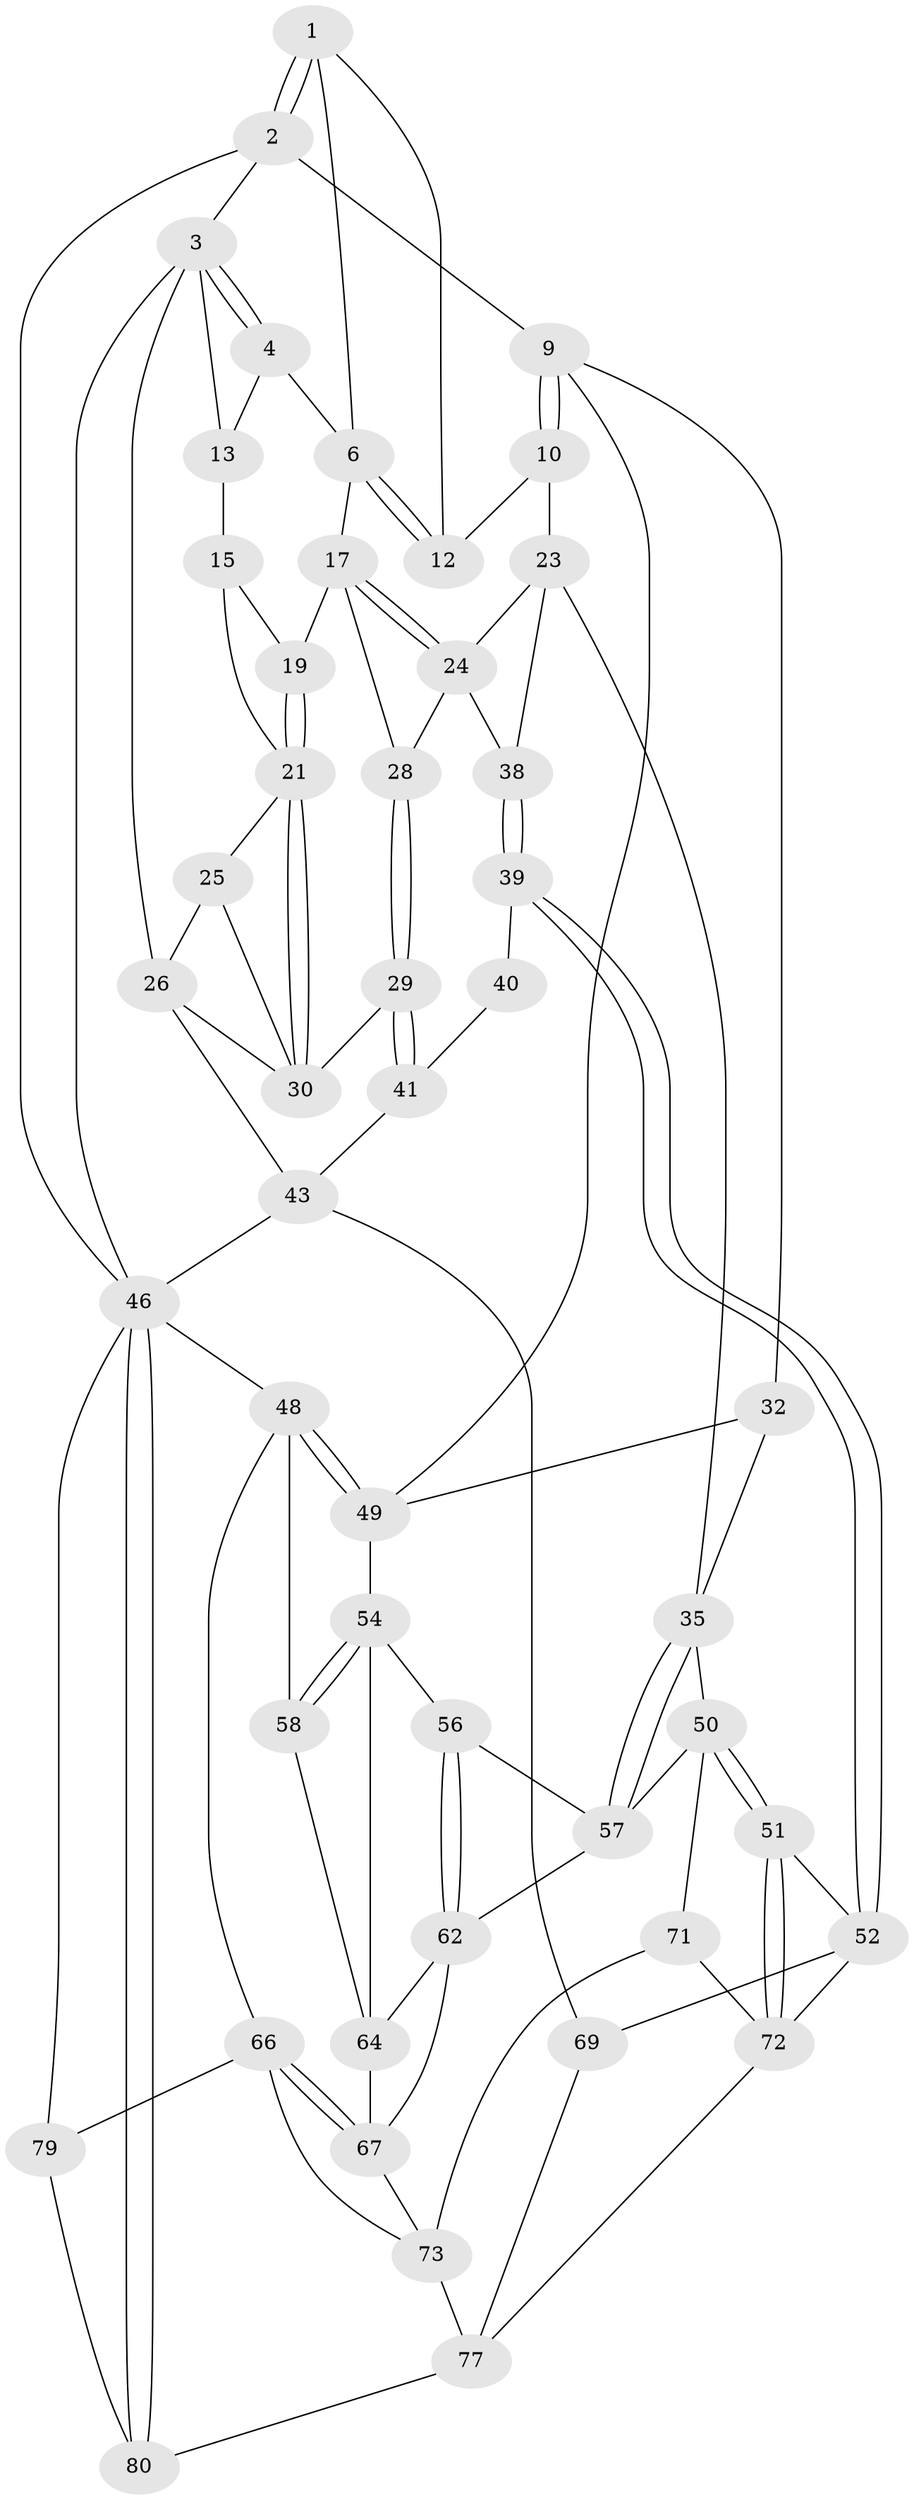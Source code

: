 // original degree distribution, {3: 0.05, 5: 0.55, 6: 0.2125, 4: 0.1875}
// Generated by graph-tools (version 1.1) at 2025/11/02/27/25 16:11:51]
// undirected, 48 vertices, 105 edges
graph export_dot {
graph [start="1"]
  node [color=gray90,style=filled];
  1 [pos="+0.6034220711555448+0",super="+5"];
  2 [pos="+1+0"];
  3 [pos="+0+0",super="+20"];
  4 [pos="+0.14841958395298063+0",super="+8"];
  6 [pos="+0.380408964401834+0.15059062955115723",super="+7"];
  9 [pos="+1+0.1002248167763336",super="+33"];
  10 [pos="+0.7332641139751594+0.28025511267354547",super="+11"];
  12 [pos="+0.6219433299006114+0.262942084670214"];
  13 [pos="+0.22330705898595538+0.17624383262806226",super="+14"];
  15 [pos="+0.14654595162789671+0.2318083215377685",super="+16"];
  17 [pos="+0.33615204219080996+0.19324671484426606",super="+18"];
  19 [pos="+0.2710390755717617+0.26432373608989357"];
  21 [pos="+0.22528750453137056+0.3690964432491621",super="+22"];
  23 [pos="+0.5944937083894332+0.30646841968606975",super="+37"];
  24 [pos="+0.40994685557987265+0.2540228140033841",super="+27"];
  25 [pos="+0.12859747646783723+0.3427816516783402"];
  26 [pos="+0+0.20600972202801468",super="+44"];
  28 [pos="+0.3600359472176256+0.40392292719672535"];
  29 [pos="+0.277019063526612+0.41068687791013997"];
  30 [pos="+0.2255235705234358+0.3697236521428246",super="+31"];
  32 [pos="+0.7729421892041973+0.3822152388021871",super="+34"];
  35 [pos="+0.7509952140203602+0.5456147261800329",super="+36"];
  38 [pos="+0.4714632145167593+0.46063018777183645"];
  39 [pos="+0.3662808353694301+0.6210480455465074"];
  40 [pos="+0.36538444135174014+0.6209854318245134"];
  41 [pos="+0.2680281605960859+0.47179002508855017",super="+42"];
  43 [pos="+0+0.7460414706586069",super="+45"];
  46 [pos="+0+1",super="+47"];
  48 [pos="+1+0.7299868321922592",super="+59"];
  49 [pos="+1+0.44450554665638714",super="+53"];
  50 [pos="+0.5924434146908631+0.6500674725623126",super="+61"];
  51 [pos="+0.43425282896862427+0.704677483156763"];
  52 [pos="+0.4005409748325812+0.6638799741546972",super="+68"];
  54 [pos="+0.8694205280442441+0.638993073183411",super="+55"];
  56 [pos="+0.7659962485918839+0.6213282738520358"];
  57 [pos="+0.7654143301717964+0.6205959841695291",super="+60"];
  58 [pos="+0.8945736031142187+0.6662164166620081"];
  62 [pos="+0.7643286783274541+0.724783823303745",super="+63"];
  64 [pos="+0.8109378495678856+0.6791803774113186",super="+65"];
  66 [pos="+0.931118322016496+0.8009276138265926",super="+76"];
  67 [pos="+0.8987362442547105+0.7878110033284603",super="+70"];
  69 [pos="+0.19143368576110872+0.8266449184485927"];
  71 [pos="+0.6058507562878163+0.8293332016280385"];
  72 [pos="+0.4329869509941156+0.8094330018991287",super="+75"];
  73 [pos="+0.6793455894809082+0.9262750077756436",super="+74"];
  77 [pos="+0.4282472815194793+0.9306783184616638",super="+78"];
  79 [pos="+0.7576749950453741+1"];
  80 [pos="+0.38619377491243945+1"];
  1 -- 2;
  1 -- 2;
  1 -- 12;
  1 -- 6;
  2 -- 3;
  2 -- 9;
  2 -- 46;
  3 -- 4;
  3 -- 4;
  3 -- 46;
  3 -- 26;
  3 -- 13;
  4 -- 13;
  4 -- 6;
  6 -- 12;
  6 -- 12;
  6 -- 17;
  9 -- 10;
  9 -- 10;
  9 -- 32;
  9 -- 49;
  10 -- 12;
  10 -- 23;
  13 -- 15;
  15 -- 19;
  15 -- 21;
  17 -- 24;
  17 -- 24;
  17 -- 19;
  17 -- 28;
  19 -- 21;
  19 -- 21;
  21 -- 30;
  21 -- 30;
  21 -- 25;
  23 -- 24;
  23 -- 38;
  23 -- 35;
  24 -- 28;
  24 -- 38;
  25 -- 26;
  25 -- 30;
  26 -- 43;
  26 -- 30;
  28 -- 29;
  28 -- 29;
  29 -- 30;
  29 -- 41;
  29 -- 41;
  32 -- 49;
  32 -- 35;
  35 -- 57;
  35 -- 57;
  35 -- 50;
  38 -- 39;
  38 -- 39;
  39 -- 40;
  39 -- 52;
  39 -- 52;
  40 -- 41 [weight=2];
  41 -- 43;
  43 -- 69;
  43 -- 46;
  46 -- 80;
  46 -- 80;
  46 -- 48;
  46 -- 79;
  48 -- 49;
  48 -- 49;
  48 -- 58;
  48 -- 66;
  49 -- 54;
  50 -- 51;
  50 -- 51;
  50 -- 57;
  50 -- 71;
  51 -- 52;
  51 -- 72;
  51 -- 72;
  52 -- 69;
  52 -- 72;
  54 -- 58;
  54 -- 58;
  54 -- 56;
  54 -- 64;
  56 -- 57;
  56 -- 62;
  56 -- 62;
  57 -- 62;
  58 -- 64;
  62 -- 64;
  62 -- 67;
  64 -- 67;
  66 -- 67;
  66 -- 67;
  66 -- 73;
  66 -- 79;
  67 -- 73;
  69 -- 77;
  71 -- 72;
  71 -- 73;
  72 -- 77;
  73 -- 77;
  77 -- 80;
  79 -- 80;
}
